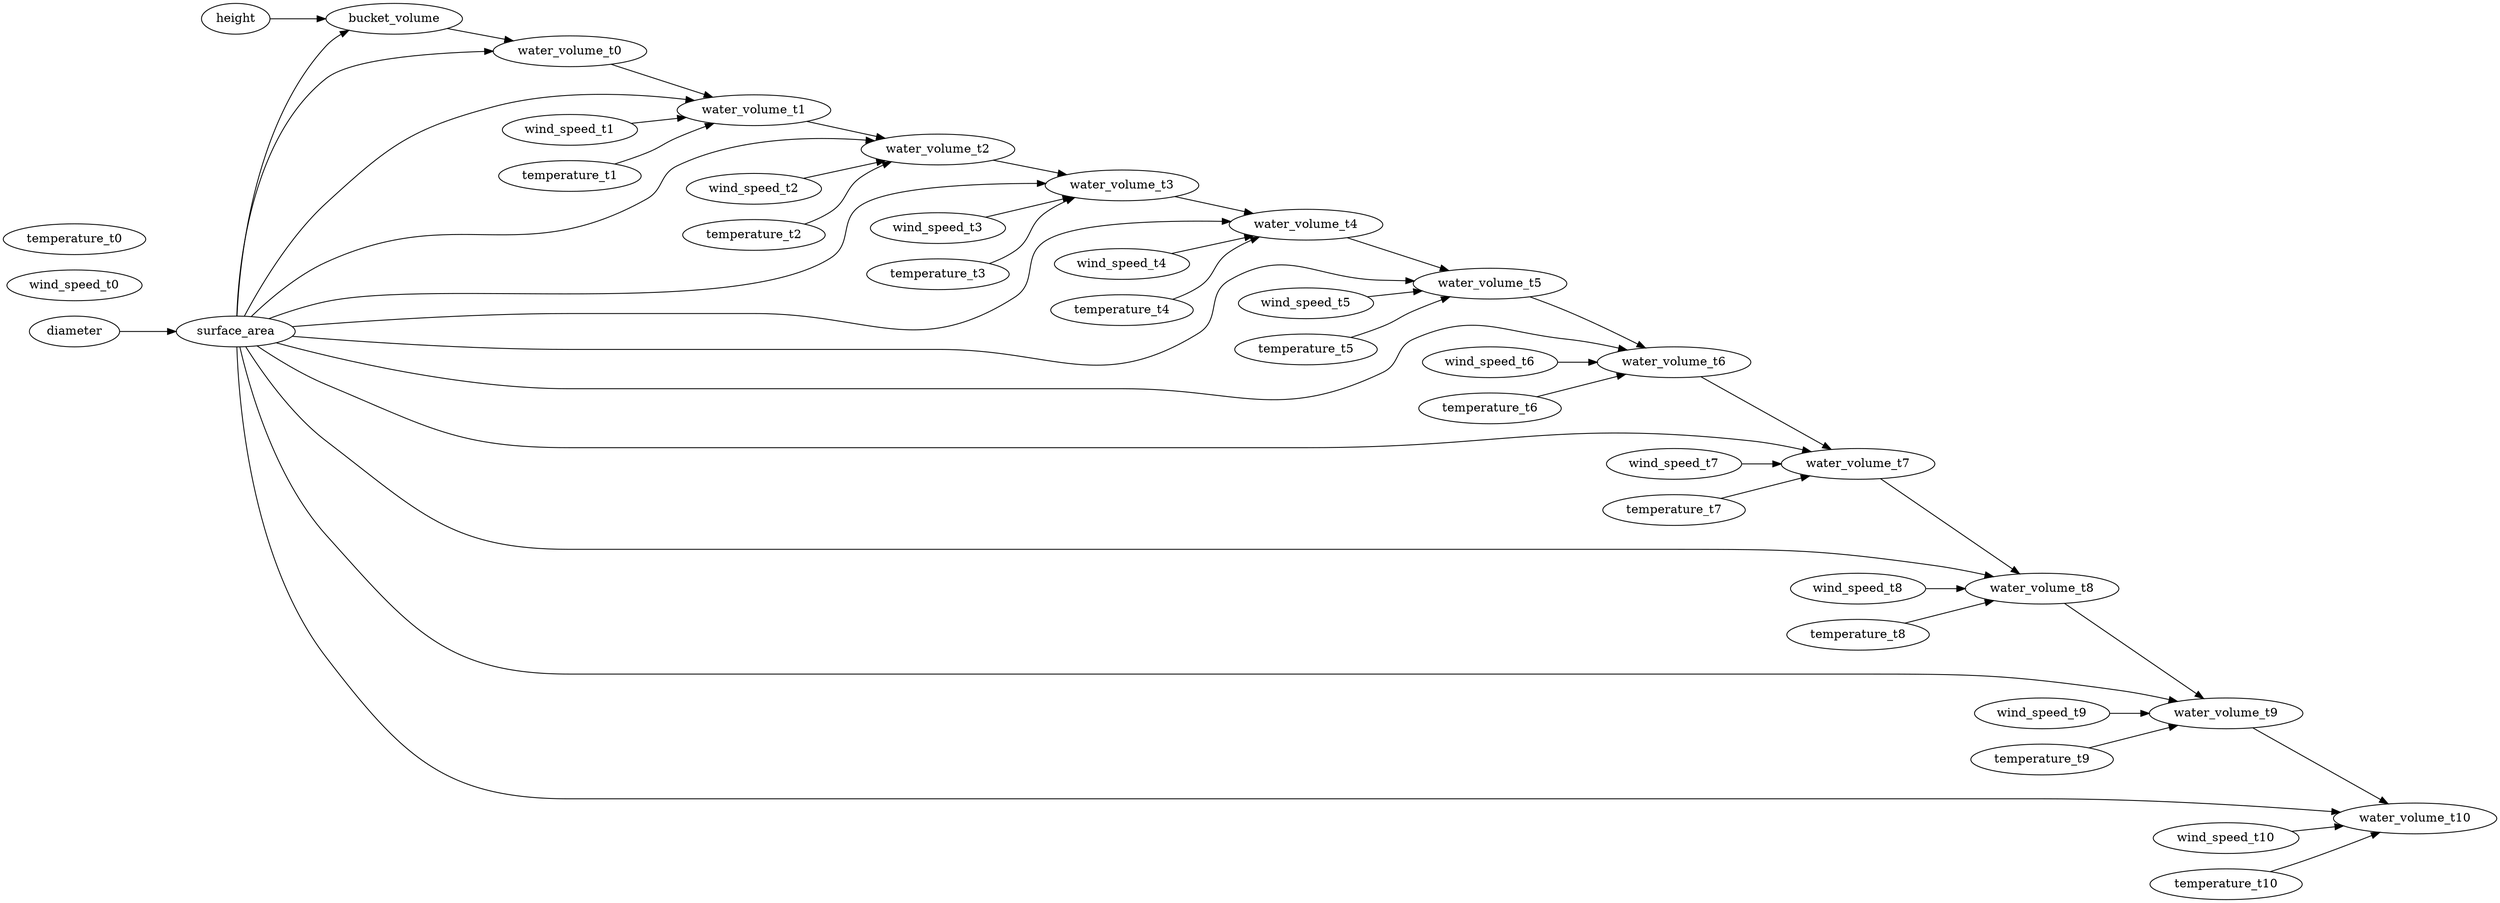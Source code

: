 digraph CausalGraph {
    rankdir=LR;
    height -> bucket_volume;
    diameter -> surface_area;
    surface_area -> bucket_volume;


    bucket_volume -> water_volume_t0;
    surface_area -> water_volume_t0;
    surface_area -> water_volume_t1;
    surface_area -> water_volume_t2;
    surface_area -> water_volume_t3;
    surface_area -> water_volume_t4;
    surface_area -> water_volume_t5;
    surface_area -> water_volume_t6;
    surface_area -> water_volume_t7;
    surface_area -> water_volume_t8;
    surface_area -> water_volume_t9;
    surface_area -> water_volume_t10;

    wind_speed_t0;
    temperature_t0;

    wind_speed_t1 -> water_volume_t1;
    temperature_t1 -> water_volume_t1;

    wind_speed_t2 -> water_volume_t2;
    temperature_t2 -> water_volume_t2;

    wind_speed_t3 -> water_volume_t3;
    temperature_t3 -> water_volume_t3;

    wind_speed_t4 -> water_volume_t4;
    temperature_t4 -> water_volume_t4;

    wind_speed_t5 -> water_volume_t5;
    temperature_t5 -> water_volume_t5;

    wind_speed_t6 -> water_volume_t6;
    temperature_t6 -> water_volume_t6;

    wind_speed_t7 -> water_volume_t7;
    temperature_t7 -> water_volume_t7;

    wind_speed_t8 -> water_volume_t8;
    temperature_t8 -> water_volume_t8;

    wind_speed_t9 -> water_volume_t9;
    temperature_t9 -> water_volume_t9;

    wind_speed_t10 -> water_volume_t10;
    temperature_t10 -> water_volume_t10;

    water_volume_t0 -> water_volume_t1;
    water_volume_t1 -> water_volume_t2;
    water_volume_t2 -> water_volume_t3;
    water_volume_t3 -> water_volume_t4;
    water_volume_t4 -> water_volume_t5;
    water_volume_t5 -> water_volume_t6;
    water_volume_t6 -> water_volume_t7;
    water_volume_t7 -> water_volume_t8;
    water_volume_t8 -> water_volume_t9;
    water_volume_t9 -> water_volume_t10;
}